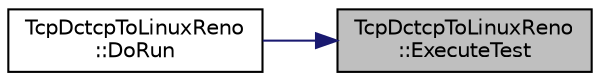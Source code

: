 digraph "TcpDctcpToLinuxReno::ExecuteTest"
{
 // LATEX_PDF_SIZE
  edge [fontname="Helvetica",fontsize="10",labelfontname="Helvetica",labelfontsize="10"];
  node [fontname="Helvetica",fontsize="10",shape=record];
  rankdir="RL";
  Node1 [label="TcpDctcpToLinuxReno\l::ExecuteTest",height=0.2,width=0.4,color="black", fillcolor="grey75", style="filled", fontcolor="black",tooltip="Execute the test."];
  Node1 -> Node2 [dir="back",color="midnightblue",fontsize="10",style="solid",fontname="Helvetica"];
  Node2 [label="TcpDctcpToLinuxReno\l::DoRun",height=0.2,width=0.4,color="black", fillcolor="white", style="filled",URL="$class_tcp_dctcp_to_linux_reno.html#a48cca7285b5bd28f5502a97932545817",tooltip="Implementation to actually run this TestCase."];
}
